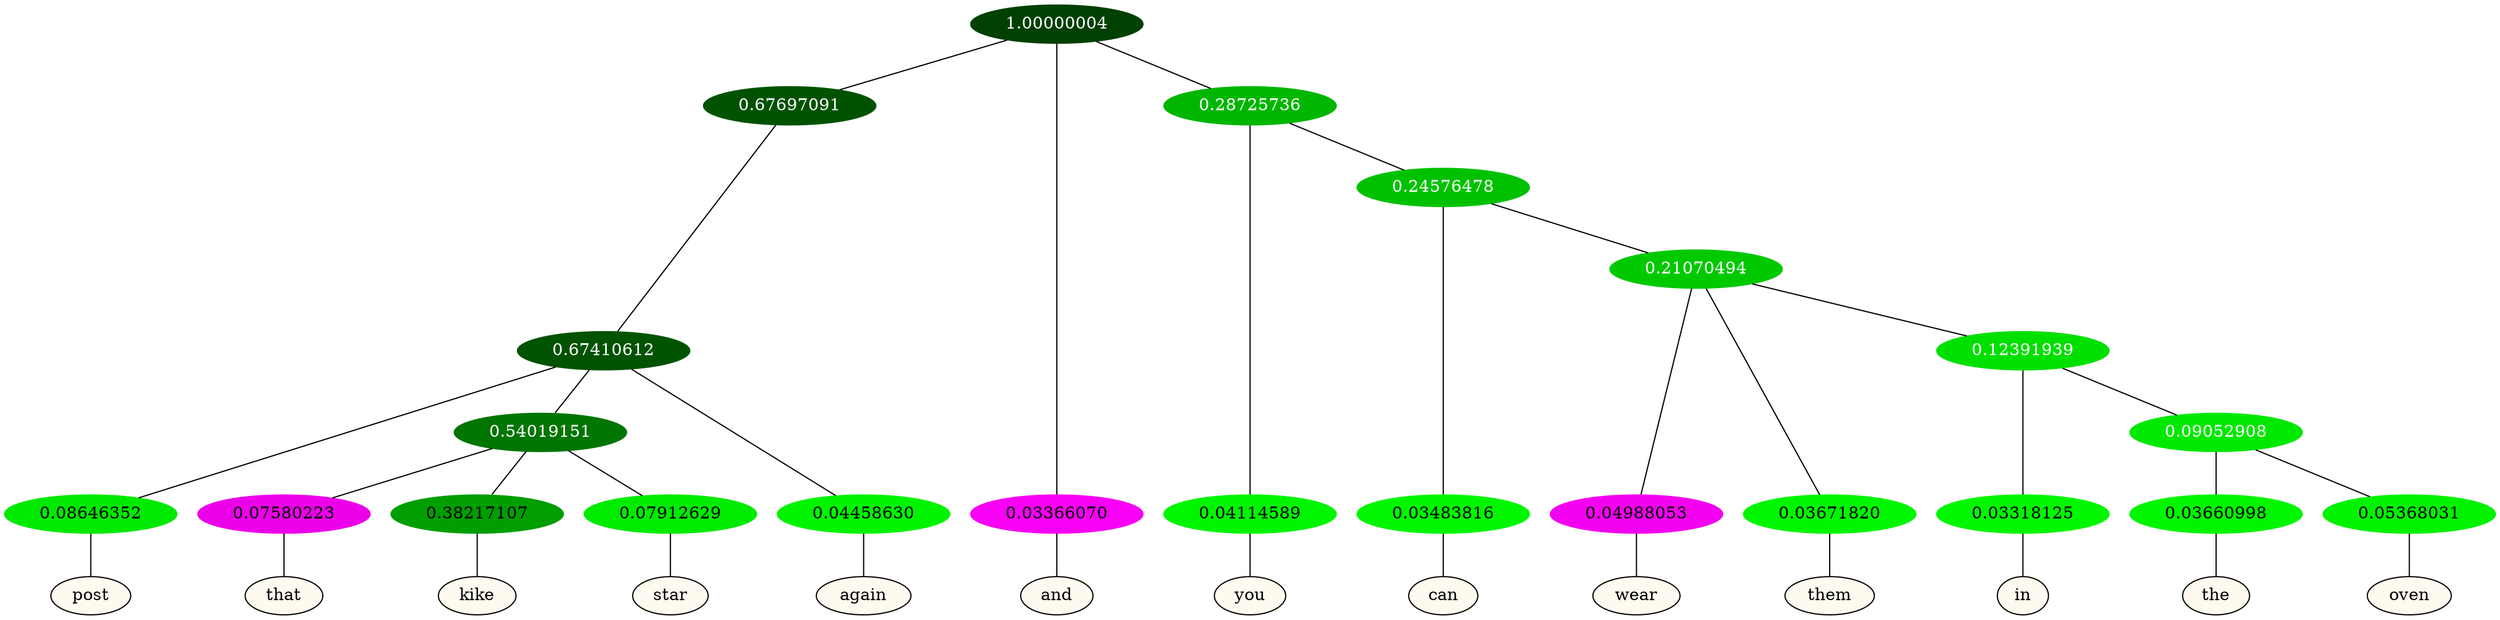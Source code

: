 graph {
	node [format=png height=0.15 nodesep=0.001 ordering=out overlap=prism overlap_scaling=0.01 ranksep=0.001 ratio=0.2 style=filled width=0.15]
	{
		rank=same
		a_w_7 [label=post color=black fillcolor=floralwhite style="filled,solid"]
		a_w_12 [label=that color=black fillcolor=floralwhite style="filled,solid"]
		a_w_13 [label=kike color=black fillcolor=floralwhite style="filled,solid"]
		a_w_14 [label=star color=black fillcolor=floralwhite style="filled,solid"]
		a_w_9 [label=again color=black fillcolor=floralwhite style="filled,solid"]
		a_w_2 [label=and color=black fillcolor=floralwhite style="filled,solid"]
		a_w_5 [label=you color=black fillcolor=floralwhite style="filled,solid"]
		a_w_10 [label=can color=black fillcolor=floralwhite style="filled,solid"]
		a_w_15 [label=wear color=black fillcolor=floralwhite style="filled,solid"]
		a_w_16 [label=them color=black fillcolor=floralwhite style="filled,solid"]
		a_w_18 [label=in color=black fillcolor=floralwhite style="filled,solid"]
		a_w_20 [label=the color=black fillcolor=floralwhite style="filled,solid"]
		a_w_21 [label=oven color=black fillcolor=floralwhite style="filled,solid"]
	}
	a_n_7 -- a_w_7
	a_n_12 -- a_w_12
	a_n_13 -- a_w_13
	a_n_14 -- a_w_14
	a_n_9 -- a_w_9
	a_n_2 -- a_w_2
	a_n_5 -- a_w_5
	a_n_10 -- a_w_10
	a_n_15 -- a_w_15
	a_n_16 -- a_w_16
	a_n_18 -- a_w_18
	a_n_20 -- a_w_20
	a_n_21 -- a_w_21
	{
		rank=same
		a_n_7 [label=0.08646352 color="0.334 1.000 0.914" fontcolor=black]
		a_n_12 [label=0.07580223 color="0.835 1.000 0.924" fontcolor=black]
		a_n_13 [label=0.38217107 color="0.334 1.000 0.618" fontcolor=black]
		a_n_14 [label=0.07912629 color="0.334 1.000 0.921" fontcolor=black]
		a_n_9 [label=0.04458630 color="0.334 1.000 0.955" fontcolor=black]
		a_n_2 [label=0.03366070 color="0.835 1.000 0.966" fontcolor=black]
		a_n_5 [label=0.04114589 color="0.334 1.000 0.959" fontcolor=black]
		a_n_10 [label=0.03483816 color="0.334 1.000 0.965" fontcolor=black]
		a_n_15 [label=0.04988053 color="0.835 1.000 0.950" fontcolor=black]
		a_n_16 [label=0.03671820 color="0.334 1.000 0.963" fontcolor=black]
		a_n_18 [label=0.03318125 color="0.334 1.000 0.967" fontcolor=black]
		a_n_20 [label=0.03660998 color="0.334 1.000 0.963" fontcolor=black]
		a_n_21 [label=0.05368031 color="0.334 1.000 0.946" fontcolor=black]
	}
	a_n_0 [label=1.00000004 color="0.334 1.000 0.250" fontcolor=grey99]
	a_n_1 [label=0.67697091 color="0.334 1.000 0.323" fontcolor=grey99]
	a_n_0 -- a_n_1
	a_n_0 -- a_n_2
	a_n_3 [label=0.28725736 color="0.334 1.000 0.713" fontcolor=grey99]
	a_n_0 -- a_n_3
	a_n_4 [label=0.67410612 color="0.334 1.000 0.326" fontcolor=grey99]
	a_n_1 -- a_n_4
	a_n_3 -- a_n_5
	a_n_6 [label=0.24576478 color="0.334 1.000 0.754" fontcolor=grey99]
	a_n_3 -- a_n_6
	a_n_4 -- a_n_7
	a_n_8 [label=0.54019151 color="0.334 1.000 0.460" fontcolor=grey99]
	a_n_4 -- a_n_8
	a_n_4 -- a_n_9
	a_n_6 -- a_n_10
	a_n_11 [label=0.21070494 color="0.334 1.000 0.789" fontcolor=grey99]
	a_n_6 -- a_n_11
	a_n_8 -- a_n_12
	a_n_8 -- a_n_13
	a_n_8 -- a_n_14
	a_n_11 -- a_n_15
	a_n_11 -- a_n_16
	a_n_17 [label=0.12391939 color="0.334 1.000 0.876" fontcolor=grey99]
	a_n_11 -- a_n_17
	a_n_17 -- a_n_18
	a_n_19 [label=0.09052908 color="0.334 1.000 0.909" fontcolor=grey99]
	a_n_17 -- a_n_19
	a_n_19 -- a_n_20
	a_n_19 -- a_n_21
}
